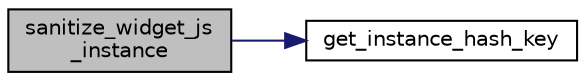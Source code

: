 digraph "sanitize_widget_js_instance"
{
  edge [fontname="Helvetica",fontsize="10",labelfontname="Helvetica",labelfontsize="10"];
  node [fontname="Helvetica",fontsize="10",shape=record];
  rankdir="LR";
  Node1 [label="sanitize_widget_js\l_instance",height=0.2,width=0.4,color="black", fillcolor="grey75", style="filled", fontcolor="black"];
  Node1 -> Node2 [color="midnightblue",fontsize="10",style="solid",fontname="Helvetica"];
  Node2 [label="get_instance_hash_key",height=0.2,width=0.4,color="black", fillcolor="white", style="filled",URL="$class_w_p___customize___widgets.html#ac2bcecdd3a1b625ce0d49382c9189734"];
}
